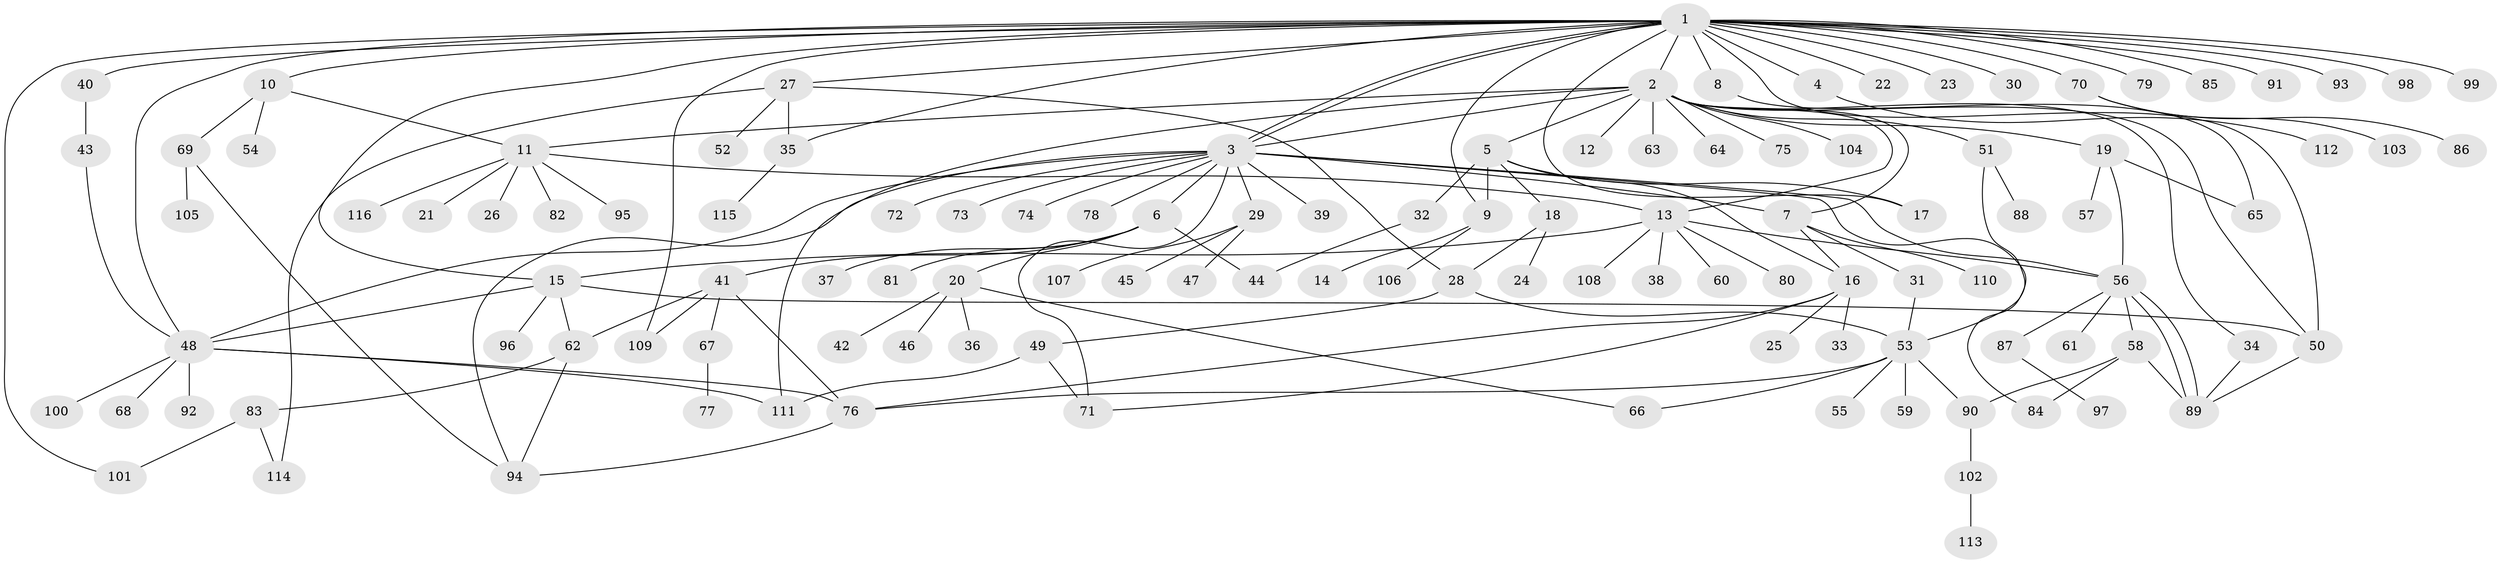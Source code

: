 // Generated by graph-tools (version 1.1) at 2025/14/03/09/25 04:14:43]
// undirected, 116 vertices, 158 edges
graph export_dot {
graph [start="1"]
  node [color=gray90,style=filled];
  1;
  2;
  3;
  4;
  5;
  6;
  7;
  8;
  9;
  10;
  11;
  12;
  13;
  14;
  15;
  16;
  17;
  18;
  19;
  20;
  21;
  22;
  23;
  24;
  25;
  26;
  27;
  28;
  29;
  30;
  31;
  32;
  33;
  34;
  35;
  36;
  37;
  38;
  39;
  40;
  41;
  42;
  43;
  44;
  45;
  46;
  47;
  48;
  49;
  50;
  51;
  52;
  53;
  54;
  55;
  56;
  57;
  58;
  59;
  60;
  61;
  62;
  63;
  64;
  65;
  66;
  67;
  68;
  69;
  70;
  71;
  72;
  73;
  74;
  75;
  76;
  77;
  78;
  79;
  80;
  81;
  82;
  83;
  84;
  85;
  86;
  87;
  88;
  89;
  90;
  91;
  92;
  93;
  94;
  95;
  96;
  97;
  98;
  99;
  100;
  101;
  102;
  103;
  104;
  105;
  106;
  107;
  108;
  109;
  110;
  111;
  112;
  113;
  114;
  115;
  116;
  1 -- 2;
  1 -- 3;
  1 -- 3;
  1 -- 4;
  1 -- 8;
  1 -- 9;
  1 -- 10;
  1 -- 15;
  1 -- 17;
  1 -- 22;
  1 -- 23;
  1 -- 27;
  1 -- 30;
  1 -- 35;
  1 -- 40;
  1 -- 48;
  1 -- 50;
  1 -- 70;
  1 -- 79;
  1 -- 85;
  1 -- 91;
  1 -- 93;
  1 -- 98;
  1 -- 99;
  1 -- 101;
  1 -- 109;
  2 -- 3;
  2 -- 5;
  2 -- 7;
  2 -- 11;
  2 -- 12;
  2 -- 13;
  2 -- 19;
  2 -- 34;
  2 -- 50;
  2 -- 51;
  2 -- 63;
  2 -- 64;
  2 -- 75;
  2 -- 104;
  2 -- 111;
  3 -- 6;
  3 -- 7;
  3 -- 29;
  3 -- 39;
  3 -- 48;
  3 -- 56;
  3 -- 71;
  3 -- 72;
  3 -- 73;
  3 -- 74;
  3 -- 78;
  3 -- 84;
  3 -- 94;
  4 -- 112;
  5 -- 9;
  5 -- 16;
  5 -- 17;
  5 -- 18;
  5 -- 32;
  6 -- 20;
  6 -- 37;
  6 -- 41;
  6 -- 44;
  6 -- 81;
  7 -- 16;
  7 -- 31;
  7 -- 110;
  8 -- 65;
  9 -- 14;
  9 -- 106;
  10 -- 11;
  10 -- 54;
  10 -- 69;
  11 -- 13;
  11 -- 21;
  11 -- 26;
  11 -- 82;
  11 -- 95;
  11 -- 116;
  13 -- 15;
  13 -- 38;
  13 -- 56;
  13 -- 60;
  13 -- 80;
  13 -- 108;
  15 -- 48;
  15 -- 50;
  15 -- 62;
  15 -- 96;
  16 -- 25;
  16 -- 33;
  16 -- 71;
  16 -- 76;
  18 -- 24;
  18 -- 28;
  19 -- 56;
  19 -- 57;
  19 -- 65;
  20 -- 36;
  20 -- 42;
  20 -- 46;
  20 -- 66;
  27 -- 28;
  27 -- 35;
  27 -- 52;
  27 -- 114;
  28 -- 49;
  28 -- 53;
  29 -- 45;
  29 -- 47;
  29 -- 107;
  31 -- 53;
  32 -- 44;
  34 -- 89;
  35 -- 115;
  40 -- 43;
  41 -- 62;
  41 -- 67;
  41 -- 76;
  41 -- 109;
  43 -- 48;
  48 -- 68;
  48 -- 76;
  48 -- 92;
  48 -- 100;
  48 -- 111;
  49 -- 71;
  49 -- 111;
  50 -- 89;
  51 -- 53;
  51 -- 88;
  53 -- 55;
  53 -- 59;
  53 -- 66;
  53 -- 76;
  53 -- 90;
  56 -- 58;
  56 -- 61;
  56 -- 87;
  56 -- 89;
  56 -- 89;
  58 -- 84;
  58 -- 89;
  58 -- 90;
  62 -- 83;
  62 -- 94;
  67 -- 77;
  69 -- 94;
  69 -- 105;
  70 -- 86;
  70 -- 103;
  76 -- 94;
  83 -- 101;
  83 -- 114;
  87 -- 97;
  90 -- 102;
  102 -- 113;
}
